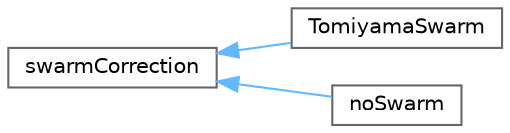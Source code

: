 digraph "Graphical Class Hierarchy"
{
 // LATEX_PDF_SIZE
  bgcolor="transparent";
  edge [fontname=Helvetica,fontsize=10,labelfontname=Helvetica,labelfontsize=10];
  node [fontname=Helvetica,fontsize=10,shape=box,height=0.2,width=0.4];
  rankdir="LR";
  Node0 [id="Node000000",label="swarmCorrection",height=0.2,width=0.4,color="grey40", fillcolor="white", style="filled",URL="$classFoam_1_1swarmCorrection.html",tooltip=" "];
  Node0 -> Node1 [id="edge5362_Node000000_Node000001",dir="back",color="steelblue1",style="solid",tooltip=" "];
  Node1 [id="Node000001",label="TomiyamaSwarm",height=0.2,width=0.4,color="grey40", fillcolor="white", style="filled",URL="$classFoam_1_1swarmCorrections_1_1TomiyamaSwarm.html",tooltip="Swarm correction of Tomiyama et al."];
  Node0 -> Node2 [id="edge5363_Node000000_Node000002",dir="back",color="steelblue1",style="solid",tooltip=" "];
  Node2 [id="Node000002",label="noSwarm",height=0.2,width=0.4,color="grey40", fillcolor="white", style="filled",URL="$classFoam_1_1swarmCorrections_1_1noSwarm.html",tooltip=" "];
}
